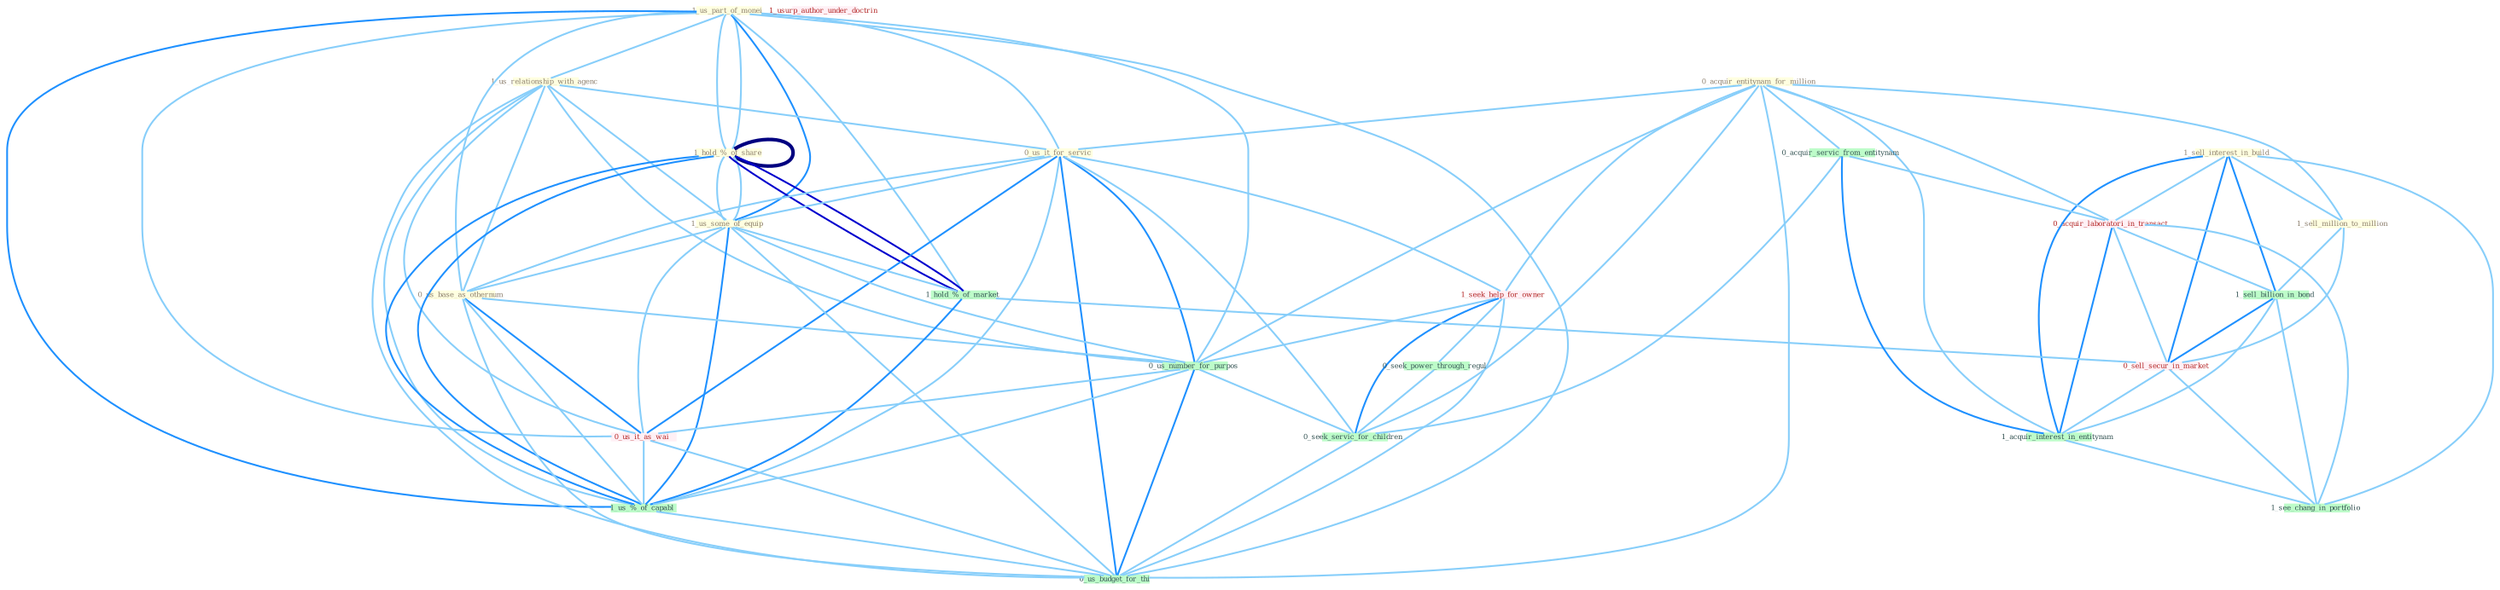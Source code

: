Graph G{ 
    node
    [shape=polygon,style=filled,width=.5,height=.06,color="#BDFCC9",fixedsize=true,fontsize=4,
    fontcolor="#2f4f4f"];
    {node
    [color="#ffffe0", fontcolor="#8b7d6b"] "1_us_part_of_monei " "1_us_relationship_with_agenc " "1_sell_interest_in_build " "1_hold_%_of_share " "1_hold_%_of_share " "0_acquir_entitynam_for_million " "0_us_it_for_servic " "1_sell_million_to_million " "1_us_some_of_equip " "0_us_base_as_othernum "}
{node [color="#fff0f5", fontcolor="#b22222"] "1_seek_help_for_owner " "0_acquir_laboratori_in_transact " "0_us_it_as_wai " "1_usurp_author_under_doctrin " "0_sell_secur_in_market "}
edge [color="#B0E2FF"];

	"1_us_part_of_monei " -- "1_us_relationship_with_agenc " [w="1", color="#87cefa" ];
	"1_us_part_of_monei " -- "1_hold_%_of_share " [w="1", color="#87cefa" ];
	"1_us_part_of_monei " -- "1_hold_%_of_share " [w="1", color="#87cefa" ];
	"1_us_part_of_monei " -- "0_us_it_for_servic " [w="1", color="#87cefa" ];
	"1_us_part_of_monei " -- "1_us_some_of_equip " [w="2", color="#1e90ff" , len=0.8];
	"1_us_part_of_monei " -- "0_us_base_as_othernum " [w="1", color="#87cefa" ];
	"1_us_part_of_monei " -- "1_hold_%_of_market " [w="1", color="#87cefa" ];
	"1_us_part_of_monei " -- "0_us_number_for_purpos " [w="1", color="#87cefa" ];
	"1_us_part_of_monei " -- "0_us_it_as_wai " [w="1", color="#87cefa" ];
	"1_us_part_of_monei " -- "1_us_%_of_capabl " [w="2", color="#1e90ff" , len=0.8];
	"1_us_part_of_monei " -- "0_us_budget_for_thi " [w="1", color="#87cefa" ];
	"1_us_relationship_with_agenc " -- "0_us_it_for_servic " [w="1", color="#87cefa" ];
	"1_us_relationship_with_agenc " -- "1_us_some_of_equip " [w="1", color="#87cefa" ];
	"1_us_relationship_with_agenc " -- "0_us_base_as_othernum " [w="1", color="#87cefa" ];
	"1_us_relationship_with_agenc " -- "0_us_number_for_purpos " [w="1", color="#87cefa" ];
	"1_us_relationship_with_agenc " -- "0_us_it_as_wai " [w="1", color="#87cefa" ];
	"1_us_relationship_with_agenc " -- "1_us_%_of_capabl " [w="1", color="#87cefa" ];
	"1_us_relationship_with_agenc " -- "0_us_budget_for_thi " [w="1", color="#87cefa" ];
	"1_sell_interest_in_build " -- "1_sell_million_to_million " [w="1", color="#87cefa" ];
	"1_sell_interest_in_build " -- "0_acquir_laboratori_in_transact " [w="1", color="#87cefa" ];
	"1_sell_interest_in_build " -- "1_sell_billion_in_bond " [w="2", color="#1e90ff" , len=0.8];
	"1_sell_interest_in_build " -- "0_sell_secur_in_market " [w="2", color="#1e90ff" , len=0.8];
	"1_sell_interest_in_build " -- "1_acquir_interest_in_entitynam " [w="2", color="#1e90ff" , len=0.8];
	"1_sell_interest_in_build " -- "1_see_chang_in_portfolio " [w="1", color="#87cefa" ];
	"1_hold_%_of_share " -- "1_hold_%_of_share " [w="4", style=bold, color="#000080", len=0.4];
	"1_hold_%_of_share " -- "1_us_some_of_equip " [w="1", color="#87cefa" ];
	"1_hold_%_of_share " -- "1_hold_%_of_market " [w="3", color="#0000cd" , len=0.6];
	"1_hold_%_of_share " -- "1_us_%_of_capabl " [w="2", color="#1e90ff" , len=0.8];
	"1_hold_%_of_share " -- "1_us_some_of_equip " [w="1", color="#87cefa" ];
	"1_hold_%_of_share " -- "1_hold_%_of_market " [w="3", color="#0000cd" , len=0.6];
	"1_hold_%_of_share " -- "1_us_%_of_capabl " [w="2", color="#1e90ff" , len=0.8];
	"0_acquir_entitynam_for_million " -- "0_us_it_for_servic " [w="1", color="#87cefa" ];
	"0_acquir_entitynam_for_million " -- "1_sell_million_to_million " [w="1", color="#87cefa" ];
	"0_acquir_entitynam_for_million " -- "1_seek_help_for_owner " [w="1", color="#87cefa" ];
	"0_acquir_entitynam_for_million " -- "0_acquir_servic_from_entitynam " [w="1", color="#87cefa" ];
	"0_acquir_entitynam_for_million " -- "0_us_number_for_purpos " [w="1", color="#87cefa" ];
	"0_acquir_entitynam_for_million " -- "0_acquir_laboratori_in_transact " [w="1", color="#87cefa" ];
	"0_acquir_entitynam_for_million " -- "1_acquir_interest_in_entitynam " [w="1", color="#87cefa" ];
	"0_acquir_entitynam_for_million " -- "0_seek_servic_for_children " [w="1", color="#87cefa" ];
	"0_acquir_entitynam_for_million " -- "0_us_budget_for_thi " [w="1", color="#87cefa" ];
	"0_us_it_for_servic " -- "1_us_some_of_equip " [w="1", color="#87cefa" ];
	"0_us_it_for_servic " -- "0_us_base_as_othernum " [w="1", color="#87cefa" ];
	"0_us_it_for_servic " -- "1_seek_help_for_owner " [w="1", color="#87cefa" ];
	"0_us_it_for_servic " -- "0_us_number_for_purpos " [w="2", color="#1e90ff" , len=0.8];
	"0_us_it_for_servic " -- "0_us_it_as_wai " [w="2", color="#1e90ff" , len=0.8];
	"0_us_it_for_servic " -- "1_us_%_of_capabl " [w="1", color="#87cefa" ];
	"0_us_it_for_servic " -- "0_seek_servic_for_children " [w="1", color="#87cefa" ];
	"0_us_it_for_servic " -- "0_us_budget_for_thi " [w="2", color="#1e90ff" , len=0.8];
	"1_sell_million_to_million " -- "1_sell_billion_in_bond " [w="1", color="#87cefa" ];
	"1_sell_million_to_million " -- "0_sell_secur_in_market " [w="1", color="#87cefa" ];
	"1_us_some_of_equip " -- "0_us_base_as_othernum " [w="1", color="#87cefa" ];
	"1_us_some_of_equip " -- "1_hold_%_of_market " [w="1", color="#87cefa" ];
	"1_us_some_of_equip " -- "0_us_number_for_purpos " [w="1", color="#87cefa" ];
	"1_us_some_of_equip " -- "0_us_it_as_wai " [w="1", color="#87cefa" ];
	"1_us_some_of_equip " -- "1_us_%_of_capabl " [w="2", color="#1e90ff" , len=0.8];
	"1_us_some_of_equip " -- "0_us_budget_for_thi " [w="1", color="#87cefa" ];
	"0_us_base_as_othernum " -- "0_us_number_for_purpos " [w="1", color="#87cefa" ];
	"0_us_base_as_othernum " -- "0_us_it_as_wai " [w="2", color="#1e90ff" , len=0.8];
	"0_us_base_as_othernum " -- "1_us_%_of_capabl " [w="1", color="#87cefa" ];
	"0_us_base_as_othernum " -- "0_us_budget_for_thi " [w="1", color="#87cefa" ];
	"1_seek_help_for_owner " -- "0_seek_power_through_regul " [w="1", color="#87cefa" ];
	"1_seek_help_for_owner " -- "0_us_number_for_purpos " [w="1", color="#87cefa" ];
	"1_seek_help_for_owner " -- "0_seek_servic_for_children " [w="2", color="#1e90ff" , len=0.8];
	"1_seek_help_for_owner " -- "0_us_budget_for_thi " [w="1", color="#87cefa" ];
	"0_acquir_servic_from_entitynam " -- "0_acquir_laboratori_in_transact " [w="1", color="#87cefa" ];
	"0_acquir_servic_from_entitynam " -- "1_acquir_interest_in_entitynam " [w="2", color="#1e90ff" , len=0.8];
	"0_acquir_servic_from_entitynam " -- "0_seek_servic_for_children " [w="1", color="#87cefa" ];
	"1_hold_%_of_market " -- "1_us_%_of_capabl " [w="2", color="#1e90ff" , len=0.8];
	"1_hold_%_of_market " -- "0_sell_secur_in_market " [w="1", color="#87cefa" ];
	"0_seek_power_through_regul " -- "0_seek_servic_for_children " [w="1", color="#87cefa" ];
	"0_us_number_for_purpos " -- "0_us_it_as_wai " [w="1", color="#87cefa" ];
	"0_us_number_for_purpos " -- "1_us_%_of_capabl " [w="1", color="#87cefa" ];
	"0_us_number_for_purpos " -- "0_seek_servic_for_children " [w="1", color="#87cefa" ];
	"0_us_number_for_purpos " -- "0_us_budget_for_thi " [w="2", color="#1e90ff" , len=0.8];
	"0_acquir_laboratori_in_transact " -- "1_sell_billion_in_bond " [w="1", color="#87cefa" ];
	"0_acquir_laboratori_in_transact " -- "0_sell_secur_in_market " [w="1", color="#87cefa" ];
	"0_acquir_laboratori_in_transact " -- "1_acquir_interest_in_entitynam " [w="2", color="#1e90ff" , len=0.8];
	"0_acquir_laboratori_in_transact " -- "1_see_chang_in_portfolio " [w="1", color="#87cefa" ];
	"1_sell_billion_in_bond " -- "0_sell_secur_in_market " [w="2", color="#1e90ff" , len=0.8];
	"1_sell_billion_in_bond " -- "1_acquir_interest_in_entitynam " [w="1", color="#87cefa" ];
	"1_sell_billion_in_bond " -- "1_see_chang_in_portfolio " [w="1", color="#87cefa" ];
	"0_us_it_as_wai " -- "1_us_%_of_capabl " [w="1", color="#87cefa" ];
	"0_us_it_as_wai " -- "0_us_budget_for_thi " [w="1", color="#87cefa" ];
	"1_us_%_of_capabl " -- "0_us_budget_for_thi " [w="1", color="#87cefa" ];
	"0_sell_secur_in_market " -- "1_acquir_interest_in_entitynam " [w="1", color="#87cefa" ];
	"0_sell_secur_in_market " -- "1_see_chang_in_portfolio " [w="1", color="#87cefa" ];
	"1_acquir_interest_in_entitynam " -- "1_see_chang_in_portfolio " [w="1", color="#87cefa" ];
	"0_seek_servic_for_children " -- "0_us_budget_for_thi " [w="1", color="#87cefa" ];
}